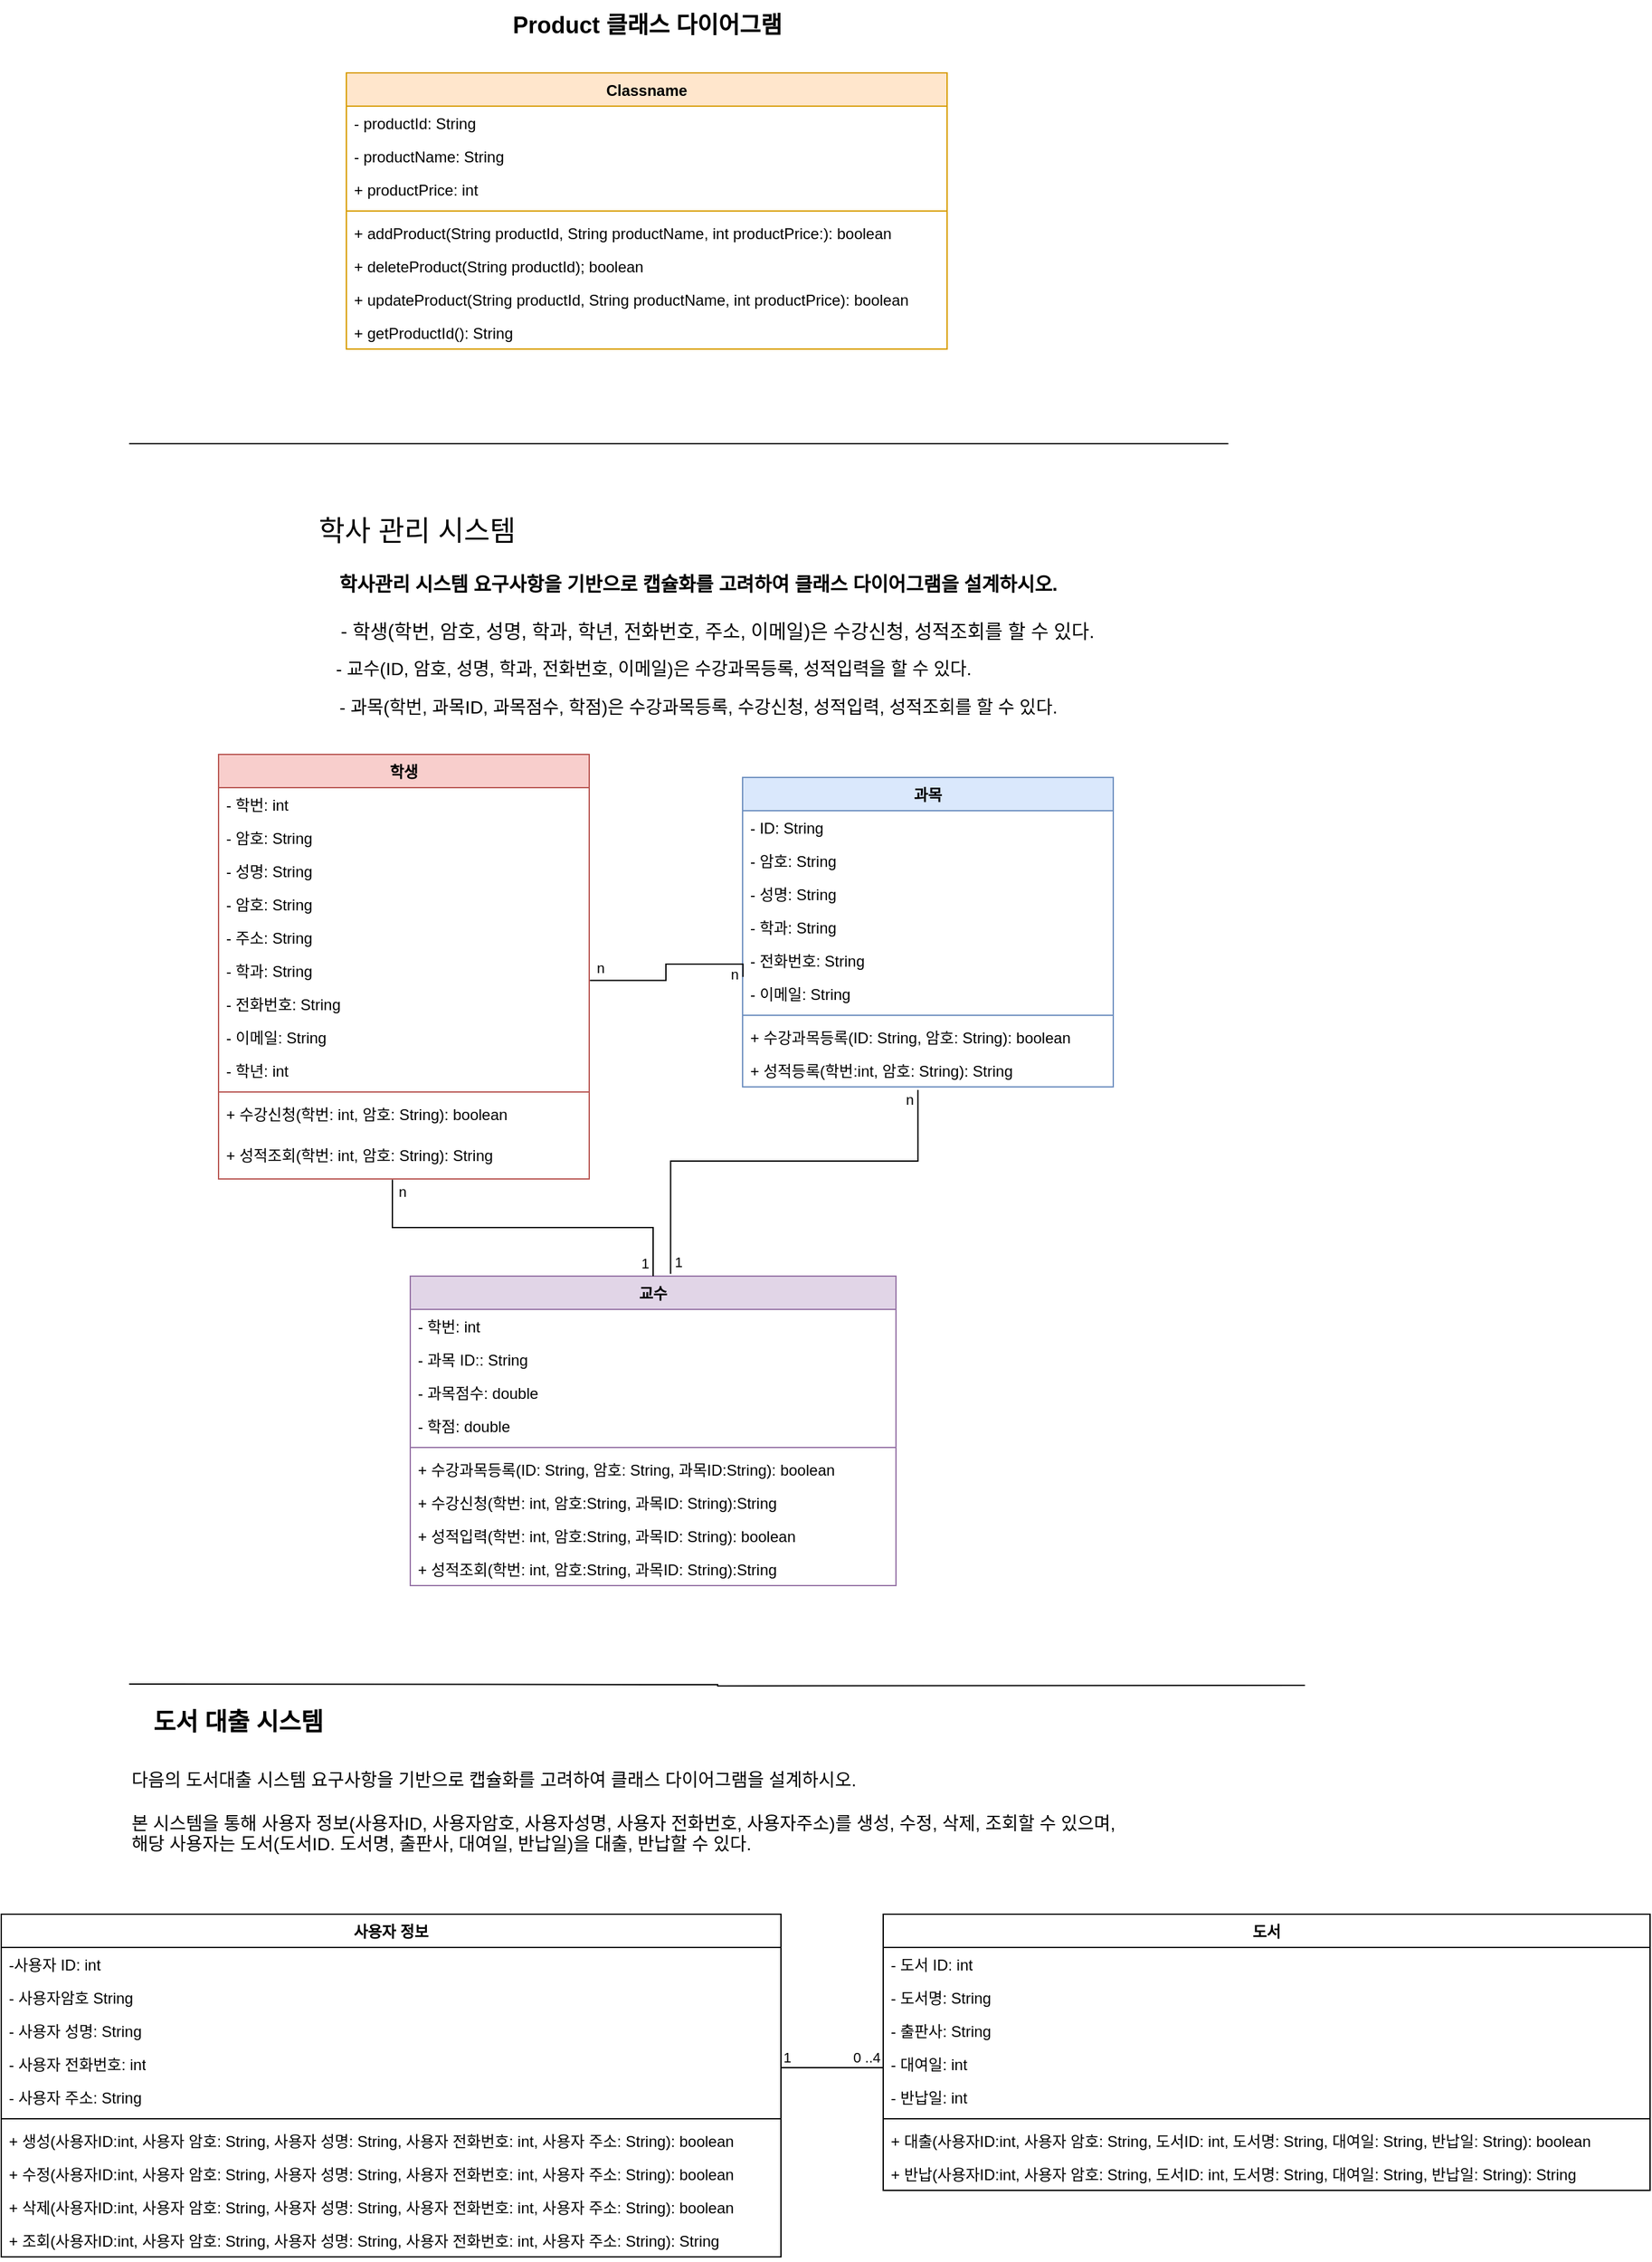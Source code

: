 <mxfile version="24.7.14">
  <diagram name="페이지-1" id="rzy0IR_PyBs7s8UH7aJI">
    <mxGraphModel dx="1932" dy="586" grid="1" gridSize="10" guides="1" tooltips="1" connect="1" arrows="1" fold="1" page="1" pageScale="1" pageWidth="827" pageHeight="1169" background="#ffffff" math="0" shadow="0">
      <root>
        <mxCell id="0" />
        <mxCell id="1" parent="0" />
        <mxCell id="FfJMGdXVH27FMsQC_KON-1" value="&lt;font size=&quot;1&quot; style=&quot;&quot;&gt;&lt;b style=&quot;font-size: 18px;&quot;&gt;Product 클래스 다이어그램&lt;/b&gt;&lt;/font&gt;" style="text;html=1;align=center;verticalAlign=middle;resizable=0;points=[];autosize=1;strokeColor=none;fillColor=none;" vertex="1" parent="1">
          <mxGeometry x="-230" y="13" width="250" height="40" as="geometry" />
        </mxCell>
        <mxCell id="FfJMGdXVH27FMsQC_KON-6" value="Classname" style="swimlane;fontStyle=1;align=center;verticalAlign=top;childLayout=stackLayout;horizontal=1;startSize=26;horizontalStack=0;resizeParent=1;resizeParentMax=0;resizeLast=0;collapsible=1;marginBottom=0;whiteSpace=wrap;html=1;fillColor=#ffe6cc;strokeColor=#d79b00;" vertex="1" parent="1">
          <mxGeometry x="-340" y="70" width="470" height="216" as="geometry" />
        </mxCell>
        <mxCell id="FfJMGdXVH27FMsQC_KON-7" value="- productId: String" style="text;strokeColor=none;fillColor=none;align=left;verticalAlign=top;spacingLeft=4;spacingRight=4;overflow=hidden;rotatable=0;points=[[0,0.5],[1,0.5]];portConstraint=eastwest;whiteSpace=wrap;html=1;" vertex="1" parent="FfJMGdXVH27FMsQC_KON-6">
          <mxGeometry y="26" width="470" height="26" as="geometry" />
        </mxCell>
        <mxCell id="FfJMGdXVH27FMsQC_KON-10" value="- productName: String" style="text;strokeColor=none;fillColor=none;align=left;verticalAlign=top;spacingLeft=4;spacingRight=4;overflow=hidden;rotatable=0;points=[[0,0.5],[1,0.5]];portConstraint=eastwest;whiteSpace=wrap;html=1;" vertex="1" parent="FfJMGdXVH27FMsQC_KON-6">
          <mxGeometry y="52" width="470" height="26" as="geometry" />
        </mxCell>
        <mxCell id="FfJMGdXVH27FMsQC_KON-11" value="+ productPrice: int" style="text;strokeColor=none;fillColor=none;align=left;verticalAlign=top;spacingLeft=4;spacingRight=4;overflow=hidden;rotatable=0;points=[[0,0.5],[1,0.5]];portConstraint=eastwest;whiteSpace=wrap;html=1;" vertex="1" parent="FfJMGdXVH27FMsQC_KON-6">
          <mxGeometry y="78" width="470" height="26" as="geometry" />
        </mxCell>
        <mxCell id="FfJMGdXVH27FMsQC_KON-8" value="" style="line;strokeWidth=1;fillColor=none;align=left;verticalAlign=middle;spacingTop=-1;spacingLeft=3;spacingRight=3;rotatable=0;labelPosition=right;points=[];portConstraint=eastwest;strokeColor=inherit;" vertex="1" parent="FfJMGdXVH27FMsQC_KON-6">
          <mxGeometry y="104" width="470" height="8" as="geometry" />
        </mxCell>
        <mxCell id="FfJMGdXVH27FMsQC_KON-9" value="+ addProduct(String productId, String productName, int productPrice:): boolean&lt;div&gt;&lt;br&gt;&lt;/div&gt;" style="text;strokeColor=none;fillColor=none;align=left;verticalAlign=top;spacingLeft=4;spacingRight=4;overflow=hidden;rotatable=0;points=[[0,0.5],[1,0.5]];portConstraint=eastwest;whiteSpace=wrap;html=1;" vertex="1" parent="FfJMGdXVH27FMsQC_KON-6">
          <mxGeometry y="112" width="470" height="26" as="geometry" />
        </mxCell>
        <mxCell id="FfJMGdXVH27FMsQC_KON-14" value="&lt;div&gt;+ deleteProduct(String productId); boolean&lt;/div&gt;" style="text;strokeColor=none;fillColor=none;align=left;verticalAlign=top;spacingLeft=4;spacingRight=4;overflow=hidden;rotatable=0;points=[[0,0.5],[1,0.5]];portConstraint=eastwest;whiteSpace=wrap;html=1;" vertex="1" parent="FfJMGdXVH27FMsQC_KON-6">
          <mxGeometry y="138" width="470" height="26" as="geometry" />
        </mxCell>
        <mxCell id="FfJMGdXVH27FMsQC_KON-16" value="&lt;div&gt;+ updateProduct(&lt;span style=&quot;background-color: initial;&quot;&gt;String productId, String productName, int productPrice): boolean&lt;/span&gt;&lt;/div&gt;" style="text;strokeColor=none;fillColor=none;align=left;verticalAlign=top;spacingLeft=4;spacingRight=4;overflow=hidden;rotatable=0;points=[[0,0.5],[1,0.5]];portConstraint=eastwest;whiteSpace=wrap;html=1;" vertex="1" parent="FfJMGdXVH27FMsQC_KON-6">
          <mxGeometry y="164" width="470" height="26" as="geometry" />
        </mxCell>
        <mxCell id="FfJMGdXVH27FMsQC_KON-15" value="&lt;div&gt;+ getProductId(): String&lt;/div&gt;" style="text;strokeColor=none;fillColor=none;align=left;verticalAlign=top;spacingLeft=4;spacingRight=4;overflow=hidden;rotatable=0;points=[[0,0.5],[1,0.5]];portConstraint=eastwest;whiteSpace=wrap;html=1;" vertex="1" parent="FfJMGdXVH27FMsQC_KON-6">
          <mxGeometry y="190" width="470" height="26" as="geometry" />
        </mxCell>
        <mxCell id="FfJMGdXVH27FMsQC_KON-12" value="&lt;font style=&quot;font-size: 22px;&quot;&gt;학사 관리 시스템&lt;/font&gt;" style="text;html=1;align=center;verticalAlign=middle;resizable=0;points=[];autosize=1;strokeColor=none;fillColor=none;fontSize=22;" vertex="1" parent="1">
          <mxGeometry x="-380" y="409" width="190" height="40" as="geometry" />
        </mxCell>
        <mxCell id="FfJMGdXVH27FMsQC_KON-13" value="학사관리 시스템 요구사항을 기반으로 캡슐화를 고려하여 클래스 다이어그램을 설계하시오." style="text;html=1;align=center;verticalAlign=middle;resizable=0;points=[];autosize=1;strokeColor=none;fillColor=none;fontSize=15;fontStyle=1" vertex="1" parent="1">
          <mxGeometry x="-380" y="454" width="630" height="30" as="geometry" />
        </mxCell>
        <mxCell id="FfJMGdXVH27FMsQC_KON-17" value="- 학생(학번, 암호, 성명, 학과, 학년, 전화번호, 주소, 이메일)은 수강신청, 성적조회를 할 수 있다." style="text;html=1;align=center;verticalAlign=middle;resizable=0;points=[];autosize=1;strokeColor=none;fillColor=none;fontSize=15;" vertex="1" parent="1">
          <mxGeometry x="-380" y="491" width="660" height="30" as="geometry" />
        </mxCell>
        <mxCell id="FfJMGdXVH27FMsQC_KON-18" value="- 교수(ID, 암호, 성명, 학과, 전화번호, 이메일)은 수강과목등록, 성적입력을 할 수 있다." style="text;html=1;align=center;verticalAlign=middle;resizable=0;points=[];autosize=1;strokeColor=none;fillColor=none;fontSize=14;" vertex="1" parent="1">
          <mxGeometry x="-380" y="521" width="560" height="30" as="geometry" />
        </mxCell>
        <mxCell id="FfJMGdXVH27FMsQC_KON-20" value="- 과목(학번, 과목ID, 과목점수, 학점)은 수강과목등록, 수강신청, 성적입력, 성적조회를 할 수 있다." style="text;html=1;align=center;verticalAlign=middle;resizable=0;points=[];autosize=1;strokeColor=none;fillColor=none;fontSize=14;" vertex="1" parent="1">
          <mxGeometry x="-380" y="551" width="630" height="30" as="geometry" />
        </mxCell>
        <mxCell id="FfJMGdXVH27FMsQC_KON-43" value="학생" style="swimlane;fontStyle=1;align=center;verticalAlign=top;childLayout=stackLayout;horizontal=1;startSize=26;horizontalStack=0;resizeParent=1;resizeParentMax=0;resizeLast=0;collapsible=1;marginBottom=0;whiteSpace=wrap;html=1;fillColor=#f8cecc;strokeColor=#b85450;" vertex="1" parent="1">
          <mxGeometry x="-440" y="603" width="290" height="332" as="geometry" />
        </mxCell>
        <mxCell id="FfJMGdXVH27FMsQC_KON-44" value="- 학번: int" style="text;strokeColor=none;fillColor=none;align=left;verticalAlign=top;spacingLeft=4;spacingRight=4;overflow=hidden;rotatable=0;points=[[0,0.5],[1,0.5]];portConstraint=eastwest;whiteSpace=wrap;html=1;" vertex="1" parent="FfJMGdXVH27FMsQC_KON-43">
          <mxGeometry y="26" width="290" height="26" as="geometry" />
        </mxCell>
        <mxCell id="FfJMGdXVH27FMsQC_KON-46" value="- 암호: String" style="text;strokeColor=none;fillColor=none;align=left;verticalAlign=top;spacingLeft=4;spacingRight=4;overflow=hidden;rotatable=0;points=[[0,0.5],[1,0.5]];portConstraint=eastwest;whiteSpace=wrap;html=1;" vertex="1" parent="FfJMGdXVH27FMsQC_KON-43">
          <mxGeometry y="52" width="290" height="26" as="geometry" />
        </mxCell>
        <mxCell id="FfJMGdXVH27FMsQC_KON-61" value="- 성명: String" style="text;strokeColor=none;fillColor=none;align=left;verticalAlign=top;spacingLeft=4;spacingRight=4;overflow=hidden;rotatable=0;points=[[0,0.5],[1,0.5]];portConstraint=eastwest;whiteSpace=wrap;html=1;" vertex="1" parent="FfJMGdXVH27FMsQC_KON-43">
          <mxGeometry y="78" width="290" height="26" as="geometry" />
        </mxCell>
        <mxCell id="FfJMGdXVH27FMsQC_KON-59" value="- 암호: String" style="text;strokeColor=none;fillColor=none;align=left;verticalAlign=top;spacingLeft=4;spacingRight=4;overflow=hidden;rotatable=0;points=[[0,0.5],[1,0.5]];portConstraint=eastwest;whiteSpace=wrap;html=1;" vertex="1" parent="FfJMGdXVH27FMsQC_KON-43">
          <mxGeometry y="104" width="290" height="26" as="geometry" />
        </mxCell>
        <mxCell id="FfJMGdXVH27FMsQC_KON-65" value="- 주소: String" style="text;strokeColor=none;fillColor=none;align=left;verticalAlign=top;spacingLeft=4;spacingRight=4;overflow=hidden;rotatable=0;points=[[0,0.5],[1,0.5]];portConstraint=eastwest;whiteSpace=wrap;html=1;" vertex="1" parent="FfJMGdXVH27FMsQC_KON-43">
          <mxGeometry y="130" width="290" height="26" as="geometry" />
        </mxCell>
        <mxCell id="FfJMGdXVH27FMsQC_KON-62" value="- 학과: String" style="text;strokeColor=none;fillColor=none;align=left;verticalAlign=top;spacingLeft=4;spacingRight=4;overflow=hidden;rotatable=0;points=[[0,0.5],[1,0.5]];portConstraint=eastwest;whiteSpace=wrap;html=1;" vertex="1" parent="FfJMGdXVH27FMsQC_KON-43">
          <mxGeometry y="156" width="290" height="26" as="geometry" />
        </mxCell>
        <mxCell id="FfJMGdXVH27FMsQC_KON-64" value="- 전화번호: String" style="text;strokeColor=none;fillColor=none;align=left;verticalAlign=top;spacingLeft=4;spacingRight=4;overflow=hidden;rotatable=0;points=[[0,0.5],[1,0.5]];portConstraint=eastwest;whiteSpace=wrap;html=1;" vertex="1" parent="FfJMGdXVH27FMsQC_KON-43">
          <mxGeometry y="182" width="290" height="26" as="geometry" />
        </mxCell>
        <mxCell id="FfJMGdXVH27FMsQC_KON-66" value="- 이메일: String" style="text;strokeColor=none;fillColor=none;align=left;verticalAlign=top;spacingLeft=4;spacingRight=4;overflow=hidden;rotatable=0;points=[[0,0.5],[1,0.5]];portConstraint=eastwest;whiteSpace=wrap;html=1;" vertex="1" parent="FfJMGdXVH27FMsQC_KON-43">
          <mxGeometry y="208" width="290" height="26" as="geometry" />
        </mxCell>
        <mxCell id="FfJMGdXVH27FMsQC_KON-63" value="- 학년: int" style="text;strokeColor=none;fillColor=none;align=left;verticalAlign=top;spacingLeft=4;spacingRight=4;overflow=hidden;rotatable=0;points=[[0,0.5],[1,0.5]];portConstraint=eastwest;whiteSpace=wrap;html=1;" vertex="1" parent="FfJMGdXVH27FMsQC_KON-43">
          <mxGeometry y="234" width="290" height="26" as="geometry" />
        </mxCell>
        <mxCell id="FfJMGdXVH27FMsQC_KON-45" value="" style="line;strokeWidth=1;fillColor=none;align=left;verticalAlign=middle;spacingTop=-1;spacingLeft=3;spacingRight=3;rotatable=0;labelPosition=right;points=[];portConstraint=eastwest;strokeColor=inherit;" vertex="1" parent="FfJMGdXVH27FMsQC_KON-43">
          <mxGeometry y="260" width="290" height="8" as="geometry" />
        </mxCell>
        <mxCell id="FfJMGdXVH27FMsQC_KON-67" value="+ 수강신청(학번: int, 암호: String): boolean" style="text;strokeColor=none;fillColor=none;align=left;verticalAlign=top;spacingLeft=4;spacingRight=4;overflow=hidden;rotatable=0;points=[[0,0.5],[1,0.5]];portConstraint=eastwest;whiteSpace=wrap;html=1;" vertex="1" parent="FfJMGdXVH27FMsQC_KON-43">
          <mxGeometry y="268" width="290" height="32" as="geometry" />
        </mxCell>
        <mxCell id="FfJMGdXVH27FMsQC_KON-69" value="+ 성적조회(학번: int, 암호: String): String" style="text;strokeColor=none;fillColor=none;align=left;verticalAlign=top;spacingLeft=4;spacingRight=4;overflow=hidden;rotatable=0;points=[[0,0.5],[1,0.5]];portConstraint=eastwest;whiteSpace=wrap;html=1;" vertex="1" parent="FfJMGdXVH27FMsQC_KON-43">
          <mxGeometry y="300" width="290" height="32" as="geometry" />
        </mxCell>
        <mxCell id="FfJMGdXVH27FMsQC_KON-48" value="과목" style="swimlane;fontStyle=1;align=center;verticalAlign=top;childLayout=stackLayout;horizontal=1;startSize=26;horizontalStack=0;resizeParent=1;resizeParentMax=0;resizeLast=0;collapsible=1;marginBottom=0;whiteSpace=wrap;html=1;fillColor=#dae8fc;strokeColor=#6c8ebf;" vertex="1" parent="1">
          <mxGeometry x="-30" y="621" width="290" height="242" as="geometry" />
        </mxCell>
        <mxCell id="FfJMGdXVH27FMsQC_KON-73" value="- ID: String" style="text;strokeColor=none;fillColor=none;align=left;verticalAlign=top;spacingLeft=4;spacingRight=4;overflow=hidden;rotatable=0;points=[[0,0.5],[1,0.5]];portConstraint=eastwest;whiteSpace=wrap;html=1;" vertex="1" parent="FfJMGdXVH27FMsQC_KON-48">
          <mxGeometry y="26" width="290" height="26" as="geometry" />
        </mxCell>
        <mxCell id="FfJMGdXVH27FMsQC_KON-49" value="- 암호: String" style="text;strokeColor=none;fillColor=none;align=left;verticalAlign=top;spacingLeft=4;spacingRight=4;overflow=hidden;rotatable=0;points=[[0,0.5],[1,0.5]];portConstraint=eastwest;whiteSpace=wrap;html=1;" vertex="1" parent="FfJMGdXVH27FMsQC_KON-48">
          <mxGeometry y="52" width="290" height="26" as="geometry" />
        </mxCell>
        <mxCell id="FfJMGdXVH27FMsQC_KON-72" value="- 성명: String" style="text;strokeColor=none;fillColor=none;align=left;verticalAlign=top;spacingLeft=4;spacingRight=4;overflow=hidden;rotatable=0;points=[[0,0.5],[1,0.5]];portConstraint=eastwest;whiteSpace=wrap;html=1;" vertex="1" parent="FfJMGdXVH27FMsQC_KON-48">
          <mxGeometry y="78" width="290" height="26" as="geometry" />
        </mxCell>
        <mxCell id="FfJMGdXVH27FMsQC_KON-74" value="- 학과: String" style="text;strokeColor=none;fillColor=none;align=left;verticalAlign=top;spacingLeft=4;spacingRight=4;overflow=hidden;rotatable=0;points=[[0,0.5],[1,0.5]];portConstraint=eastwest;whiteSpace=wrap;html=1;" vertex="1" parent="FfJMGdXVH27FMsQC_KON-48">
          <mxGeometry y="104" width="290" height="26" as="geometry" />
        </mxCell>
        <mxCell id="FfJMGdXVH27FMsQC_KON-75" value="- 전화번호: String" style="text;strokeColor=none;fillColor=none;align=left;verticalAlign=top;spacingLeft=4;spacingRight=4;overflow=hidden;rotatable=0;points=[[0,0.5],[1,0.5]];portConstraint=eastwest;whiteSpace=wrap;html=1;" vertex="1" parent="FfJMGdXVH27FMsQC_KON-48">
          <mxGeometry y="130" width="290" height="26" as="geometry" />
        </mxCell>
        <mxCell id="FfJMGdXVH27FMsQC_KON-76" value="- 이메일: String" style="text;strokeColor=none;fillColor=none;align=left;verticalAlign=top;spacingLeft=4;spacingRight=4;overflow=hidden;rotatable=0;points=[[0,0.5],[1,0.5]];portConstraint=eastwest;whiteSpace=wrap;html=1;" vertex="1" parent="FfJMGdXVH27FMsQC_KON-48">
          <mxGeometry y="156" width="290" height="26" as="geometry" />
        </mxCell>
        <mxCell id="FfJMGdXVH27FMsQC_KON-50" value="" style="line;strokeWidth=1;fillColor=none;align=left;verticalAlign=middle;spacingTop=-1;spacingLeft=3;spacingRight=3;rotatable=0;labelPosition=right;points=[];portConstraint=eastwest;strokeColor=inherit;" vertex="1" parent="FfJMGdXVH27FMsQC_KON-48">
          <mxGeometry y="182" width="290" height="8" as="geometry" />
        </mxCell>
        <mxCell id="FfJMGdXVH27FMsQC_KON-51" value="+ 수강과목등록(ID: String, 암호: String): boolean" style="text;strokeColor=none;fillColor=none;align=left;verticalAlign=top;spacingLeft=4;spacingRight=4;overflow=hidden;rotatable=0;points=[[0,0.5],[1,0.5]];portConstraint=eastwest;whiteSpace=wrap;html=1;" vertex="1" parent="FfJMGdXVH27FMsQC_KON-48">
          <mxGeometry y="190" width="290" height="26" as="geometry" />
        </mxCell>
        <mxCell id="FfJMGdXVH27FMsQC_KON-77" value="+ 성적등록(학번:int, 암호: String): String" style="text;strokeColor=none;fillColor=none;align=left;verticalAlign=top;spacingLeft=4;spacingRight=4;overflow=hidden;rotatable=0;points=[[0,0.5],[1,0.5]];portConstraint=eastwest;whiteSpace=wrap;html=1;" vertex="1" parent="FfJMGdXVH27FMsQC_KON-48">
          <mxGeometry y="216" width="290" height="26" as="geometry" />
        </mxCell>
        <mxCell id="FfJMGdXVH27FMsQC_KON-55" value="교수" style="swimlane;fontStyle=1;align=center;verticalAlign=top;childLayout=stackLayout;horizontal=1;startSize=26;horizontalStack=0;resizeParent=1;resizeParentMax=0;resizeLast=0;collapsible=1;marginBottom=0;whiteSpace=wrap;html=1;fillColor=#e1d5e7;strokeColor=#9673a6;" vertex="1" parent="1">
          <mxGeometry x="-290" y="1011" width="380" height="242" as="geometry" />
        </mxCell>
        <mxCell id="FfJMGdXVH27FMsQC_KON-56" value="- 학번: int" style="text;strokeColor=none;fillColor=none;align=left;verticalAlign=top;spacingLeft=4;spacingRight=4;overflow=hidden;rotatable=0;points=[[0,0.5],[1,0.5]];portConstraint=eastwest;whiteSpace=wrap;html=1;" vertex="1" parent="FfJMGdXVH27FMsQC_KON-55">
          <mxGeometry y="26" width="380" height="26" as="geometry" />
        </mxCell>
        <mxCell id="FfJMGdXVH27FMsQC_KON-78" value="- 과목 ID:: String" style="text;strokeColor=none;fillColor=none;align=left;verticalAlign=top;spacingLeft=4;spacingRight=4;overflow=hidden;rotatable=0;points=[[0,0.5],[1,0.5]];portConstraint=eastwest;whiteSpace=wrap;html=1;" vertex="1" parent="FfJMGdXVH27FMsQC_KON-55">
          <mxGeometry y="52" width="380" height="26" as="geometry" />
        </mxCell>
        <mxCell id="FfJMGdXVH27FMsQC_KON-79" value="- 과목점수: double" style="text;strokeColor=none;fillColor=none;align=left;verticalAlign=top;spacingLeft=4;spacingRight=4;overflow=hidden;rotatable=0;points=[[0,0.5],[1,0.5]];portConstraint=eastwest;whiteSpace=wrap;html=1;" vertex="1" parent="FfJMGdXVH27FMsQC_KON-55">
          <mxGeometry y="78" width="380" height="26" as="geometry" />
        </mxCell>
        <mxCell id="FfJMGdXVH27FMsQC_KON-80" value="- 학점: double" style="text;strokeColor=none;fillColor=none;align=left;verticalAlign=top;spacingLeft=4;spacingRight=4;overflow=hidden;rotatable=0;points=[[0,0.5],[1,0.5]];portConstraint=eastwest;whiteSpace=wrap;html=1;" vertex="1" parent="FfJMGdXVH27FMsQC_KON-55">
          <mxGeometry y="104" width="380" height="26" as="geometry" />
        </mxCell>
        <mxCell id="FfJMGdXVH27FMsQC_KON-57" value="" style="line;strokeWidth=1;fillColor=none;align=left;verticalAlign=middle;spacingTop=-1;spacingLeft=3;spacingRight=3;rotatable=0;labelPosition=right;points=[];portConstraint=eastwest;strokeColor=inherit;" vertex="1" parent="FfJMGdXVH27FMsQC_KON-55">
          <mxGeometry y="130" width="380" height="8" as="geometry" />
        </mxCell>
        <mxCell id="FfJMGdXVH27FMsQC_KON-58" value="+ 수강과목등록(ID: String, 암호: String, 과목ID:String): boolean" style="text;strokeColor=none;fillColor=none;align=left;verticalAlign=top;spacingLeft=4;spacingRight=4;overflow=hidden;rotatable=0;points=[[0,0.5],[1,0.5]];portConstraint=eastwest;whiteSpace=wrap;html=1;" vertex="1" parent="FfJMGdXVH27FMsQC_KON-55">
          <mxGeometry y="138" width="380" height="26" as="geometry" />
        </mxCell>
        <mxCell id="FfJMGdXVH27FMsQC_KON-81" value="+ 수강신청(학번: int, 암호:String, 과목ID: String):String" style="text;strokeColor=none;fillColor=none;align=left;verticalAlign=top;spacingLeft=4;spacingRight=4;overflow=hidden;rotatable=0;points=[[0,0.5],[1,0.5]];portConstraint=eastwest;whiteSpace=wrap;html=1;" vertex="1" parent="FfJMGdXVH27FMsQC_KON-55">
          <mxGeometry y="164" width="380" height="26" as="geometry" />
        </mxCell>
        <mxCell id="FfJMGdXVH27FMsQC_KON-82" value="+ 성적입력(학번: int, 암호:String, 과목ID: String): boolean" style="text;strokeColor=none;fillColor=none;align=left;verticalAlign=top;spacingLeft=4;spacingRight=4;overflow=hidden;rotatable=0;points=[[0,0.5],[1,0.5]];portConstraint=eastwest;whiteSpace=wrap;html=1;" vertex="1" parent="FfJMGdXVH27FMsQC_KON-55">
          <mxGeometry y="190" width="380" height="26" as="geometry" />
        </mxCell>
        <mxCell id="FfJMGdXVH27FMsQC_KON-83" value="+ 성적조회(학번: int, 암호:String, 과목ID: String):String" style="text;strokeColor=none;fillColor=none;align=left;verticalAlign=top;spacingLeft=4;spacingRight=4;overflow=hidden;rotatable=0;points=[[0,0.5],[1,0.5]];portConstraint=eastwest;whiteSpace=wrap;html=1;" vertex="1" parent="FfJMGdXVH27FMsQC_KON-55">
          <mxGeometry y="216" width="380" height="26" as="geometry" />
        </mxCell>
        <mxCell id="FfJMGdXVH27FMsQC_KON-84" value="" style="endArrow=none;html=1;edgeStyle=orthogonalEdgeStyle;rounded=0;exitX=1.002;exitY=0.799;exitDx=0;exitDy=0;exitPerimeter=0;entryX=0.001;entryY=0;entryDx=0;entryDy=0;entryPerimeter=0;" edge="1" parent="1" source="FfJMGdXVH27FMsQC_KON-62" target="FfJMGdXVH27FMsQC_KON-76">
          <mxGeometry relative="1" as="geometry">
            <mxPoint x="-200" y="801" as="sourcePoint" />
            <mxPoint x="-40" y="801" as="targetPoint" />
          </mxGeometry>
        </mxCell>
        <mxCell id="FfJMGdXVH27FMsQC_KON-85" value="n" style="edgeLabel;resizable=0;html=1;align=left;verticalAlign=bottom;" connectable="0" vertex="1" parent="FfJMGdXVH27FMsQC_KON-84">
          <mxGeometry x="-1" relative="1" as="geometry">
            <mxPoint x="3" y="-1" as="offset" />
          </mxGeometry>
        </mxCell>
        <mxCell id="FfJMGdXVH27FMsQC_KON-86" value="n" style="edgeLabel;resizable=0;html=1;align=right;verticalAlign=bottom;" connectable="0" vertex="1" parent="FfJMGdXVH27FMsQC_KON-84">
          <mxGeometry x="1" relative="1" as="geometry">
            <mxPoint x="-3" y="7" as="offset" />
          </mxGeometry>
        </mxCell>
        <mxCell id="FfJMGdXVH27FMsQC_KON-87" value="" style="endArrow=none;html=1;edgeStyle=orthogonalEdgeStyle;rounded=0;entryX=0.5;entryY=0;entryDx=0;entryDy=0;exitX=0.469;exitY=1.019;exitDx=0;exitDy=0;exitPerimeter=0;" edge="1" parent="1" source="FfJMGdXVH27FMsQC_KON-69" target="FfJMGdXVH27FMsQC_KON-55">
          <mxGeometry relative="1" as="geometry">
            <mxPoint x="-200" y="801" as="sourcePoint" />
            <mxPoint x="-40" y="801" as="targetPoint" />
          </mxGeometry>
        </mxCell>
        <mxCell id="FfJMGdXVH27FMsQC_KON-88" value="n" style="edgeLabel;resizable=0;html=1;align=left;verticalAlign=bottom;" connectable="0" vertex="1" parent="FfJMGdXVH27FMsQC_KON-87">
          <mxGeometry x="-1" relative="1" as="geometry">
            <mxPoint x="3" y="18" as="offset" />
          </mxGeometry>
        </mxCell>
        <mxCell id="FfJMGdXVH27FMsQC_KON-89" value="1" style="edgeLabel;resizable=0;html=1;align=right;verticalAlign=bottom;" connectable="0" vertex="1" parent="FfJMGdXVH27FMsQC_KON-87">
          <mxGeometry x="1" relative="1" as="geometry">
            <mxPoint x="-3" y="-2" as="offset" />
          </mxGeometry>
        </mxCell>
        <mxCell id="FfJMGdXVH27FMsQC_KON-90" value="" style="endArrow=none;html=1;edgeStyle=orthogonalEdgeStyle;rounded=0;entryX=0.473;entryY=1.09;entryDx=0;entryDy=0;entryPerimeter=0;exitX=0.536;exitY=-0.007;exitDx=0;exitDy=0;exitPerimeter=0;" edge="1" parent="1" source="FfJMGdXVH27FMsQC_KON-55" target="FfJMGdXVH27FMsQC_KON-77">
          <mxGeometry relative="1" as="geometry">
            <mxPoint x="-200" y="801" as="sourcePoint" />
            <mxPoint x="-40" y="801" as="targetPoint" />
            <Array as="points">
              <mxPoint x="-86" y="921" />
              <mxPoint x="107" y="921" />
            </Array>
          </mxGeometry>
        </mxCell>
        <mxCell id="FfJMGdXVH27FMsQC_KON-91" value="1" style="edgeLabel;resizable=0;html=1;align=left;verticalAlign=bottom;" connectable="0" vertex="1" parent="FfJMGdXVH27FMsQC_KON-90">
          <mxGeometry x="-1" relative="1" as="geometry">
            <mxPoint x="1" y="-1" as="offset" />
          </mxGeometry>
        </mxCell>
        <mxCell id="FfJMGdXVH27FMsQC_KON-92" value="n" style="edgeLabel;resizable=0;html=1;align=right;verticalAlign=bottom;" connectable="0" vertex="1" parent="FfJMGdXVH27FMsQC_KON-90">
          <mxGeometry x="1" relative="1" as="geometry">
            <mxPoint x="-3" y="16" as="offset" />
          </mxGeometry>
        </mxCell>
        <mxCell id="FfJMGdXVH27FMsQC_KON-94" value="" style="endArrow=none;html=1;edgeStyle=orthogonalEdgeStyle;rounded=0;" edge="1" parent="1">
          <mxGeometry relative="1" as="geometry">
            <mxPoint x="-510" y="360" as="sourcePoint" />
            <mxPoint x="350" y="360" as="targetPoint" />
          </mxGeometry>
        </mxCell>
        <mxCell id="FfJMGdXVH27FMsQC_KON-97" value="" style="endArrow=none;html=1;edgeStyle=orthogonalEdgeStyle;rounded=0;" edge="1" parent="1">
          <mxGeometry relative="1" as="geometry">
            <mxPoint x="-510" y="1330" as="sourcePoint" />
            <mxPoint x="410" y="1331" as="targetPoint" />
          </mxGeometry>
        </mxCell>
        <mxCell id="FfJMGdXVH27FMsQC_KON-100" value="&lt;font style=&quot;font-size: 19px;&quot;&gt;&lt;b&gt;도서 대출 시스템&lt;/b&gt;&lt;/font&gt;" style="text;html=1;align=center;verticalAlign=middle;resizable=0;points=[];autosize=1;strokeColor=none;fillColor=none;" vertex="1" parent="1">
          <mxGeometry x="-510" y="1340" width="170" height="40" as="geometry" />
        </mxCell>
        <mxCell id="FfJMGdXVH27FMsQC_KON-101" value="다음의 도서대출 시스템 요구사항을 기반으로 캡슐화를 고려하여 클래스 다이어그램을 설계하시오.&lt;div style=&quot;font-size: 14px;&quot;&gt;&lt;br style=&quot;font-size: 14px;&quot;&gt;&lt;/div&gt;&lt;div style=&quot;font-size: 14px;&quot;&gt;본 시스템을 통해 사용자 정보(사용자ID, 사용자암호, 사용자성명, 사용자 전화번호, 사용자주소)를 생성, 수정, 삭제, 조회할 수 있으며,&lt;/div&gt;&lt;div style=&quot;font-size: 14px;&quot;&gt;해당 사용자는 도서(도서ID. 도서명, 출판사, 대여일, 반납일)을 대출, 반납할 수 있다.&lt;/div&gt;" style="text;html=1;align=left;verticalAlign=middle;resizable=0;points=[];autosize=1;strokeColor=none;fillColor=none;fontSize=14;" vertex="1" parent="1">
          <mxGeometry x="-510" y="1390" width="850" height="80" as="geometry" />
        </mxCell>
        <mxCell id="FfJMGdXVH27FMsQC_KON-102" value="사용자 정보" style="swimlane;fontStyle=1;align=center;verticalAlign=top;childLayout=stackLayout;horizontal=1;startSize=26;horizontalStack=0;resizeParent=1;resizeParentMax=0;resizeLast=0;collapsible=1;marginBottom=0;whiteSpace=wrap;html=1;" vertex="1" parent="1">
          <mxGeometry x="-610" y="1510" width="610" height="268" as="geometry" />
        </mxCell>
        <mxCell id="FfJMGdXVH27FMsQC_KON-103" value="-사용자 ID: int" style="text;strokeColor=none;fillColor=none;align=left;verticalAlign=top;spacingLeft=4;spacingRight=4;overflow=hidden;rotatable=0;points=[[0,0.5],[1,0.5]];portConstraint=eastwest;whiteSpace=wrap;html=1;" vertex="1" parent="FfJMGdXVH27FMsQC_KON-102">
          <mxGeometry y="26" width="610" height="26" as="geometry" />
        </mxCell>
        <mxCell id="FfJMGdXVH27FMsQC_KON-106" value="- 사용자암호 String" style="text;strokeColor=none;fillColor=none;align=left;verticalAlign=top;spacingLeft=4;spacingRight=4;overflow=hidden;rotatable=0;points=[[0,0.5],[1,0.5]];portConstraint=eastwest;whiteSpace=wrap;html=1;" vertex="1" parent="FfJMGdXVH27FMsQC_KON-102">
          <mxGeometry y="52" width="610" height="26" as="geometry" />
        </mxCell>
        <mxCell id="FfJMGdXVH27FMsQC_KON-108" value="- 사용자 성명: String" style="text;strokeColor=none;fillColor=none;align=left;verticalAlign=top;spacingLeft=4;spacingRight=4;overflow=hidden;rotatable=0;points=[[0,0.5],[1,0.5]];portConstraint=eastwest;whiteSpace=wrap;html=1;" vertex="1" parent="FfJMGdXVH27FMsQC_KON-102">
          <mxGeometry y="78" width="610" height="26" as="geometry" />
        </mxCell>
        <mxCell id="FfJMGdXVH27FMsQC_KON-107" value="- 사용자 전화번호: int" style="text;strokeColor=none;fillColor=none;align=left;verticalAlign=top;spacingLeft=4;spacingRight=4;overflow=hidden;rotatable=0;points=[[0,0.5],[1,0.5]];portConstraint=eastwest;whiteSpace=wrap;html=1;" vertex="1" parent="FfJMGdXVH27FMsQC_KON-102">
          <mxGeometry y="104" width="610" height="26" as="geometry" />
        </mxCell>
        <mxCell id="FfJMGdXVH27FMsQC_KON-109" value="- 사용자 주소: String" style="text;strokeColor=none;fillColor=none;align=left;verticalAlign=top;spacingLeft=4;spacingRight=4;overflow=hidden;rotatable=0;points=[[0,0.5],[1,0.5]];portConstraint=eastwest;whiteSpace=wrap;html=1;" vertex="1" parent="FfJMGdXVH27FMsQC_KON-102">
          <mxGeometry y="130" width="610" height="26" as="geometry" />
        </mxCell>
        <mxCell id="FfJMGdXVH27FMsQC_KON-104" value="" style="line;strokeWidth=1;fillColor=none;align=left;verticalAlign=middle;spacingTop=-1;spacingLeft=3;spacingRight=3;rotatable=0;labelPosition=right;points=[];portConstraint=eastwest;strokeColor=inherit;" vertex="1" parent="FfJMGdXVH27FMsQC_KON-102">
          <mxGeometry y="156" width="610" height="8" as="geometry" />
        </mxCell>
        <mxCell id="FfJMGdXVH27FMsQC_KON-105" value="+ 생성(사용자ID:int, 사용자 암호: String, 사용자 성명: String, 사용자 전화번호: int, 사용자 주소: String): boolean" style="text;strokeColor=none;fillColor=none;align=left;verticalAlign=top;spacingLeft=4;spacingRight=4;overflow=hidden;rotatable=0;points=[[0,0.5],[1,0.5]];portConstraint=eastwest;whiteSpace=wrap;html=1;" vertex="1" parent="FfJMGdXVH27FMsQC_KON-102">
          <mxGeometry y="164" width="610" height="26" as="geometry" />
        </mxCell>
        <mxCell id="FfJMGdXVH27FMsQC_KON-110" value="+ 수정(사용자ID:int, 사용자 암호: String, 사용자 성명: String, 사용자 전화번호: int, 사용자 주소: String): boolean" style="text;strokeColor=none;fillColor=none;align=left;verticalAlign=top;spacingLeft=4;spacingRight=4;overflow=hidden;rotatable=0;points=[[0,0.5],[1,0.5]];portConstraint=eastwest;whiteSpace=wrap;html=1;" vertex="1" parent="FfJMGdXVH27FMsQC_KON-102">
          <mxGeometry y="190" width="610" height="26" as="geometry" />
        </mxCell>
        <mxCell id="FfJMGdXVH27FMsQC_KON-111" value="+ 삭제(사용자ID:int, 사용자 암호: String, 사용자 성명: String, 사용자 전화번호: int, 사용자 주소: String): boolean" style="text;strokeColor=none;fillColor=none;align=left;verticalAlign=top;spacingLeft=4;spacingRight=4;overflow=hidden;rotatable=0;points=[[0,0.5],[1,0.5]];portConstraint=eastwest;whiteSpace=wrap;html=1;" vertex="1" parent="FfJMGdXVH27FMsQC_KON-102">
          <mxGeometry y="216" width="610" height="26" as="geometry" />
        </mxCell>
        <mxCell id="FfJMGdXVH27FMsQC_KON-112" value="+ 조회(사용자ID:int, 사용자 암호: String, 사용자 성명: String, 사용자 전화번호: int, 사용자 주소: String): String" style="text;strokeColor=none;fillColor=none;align=left;verticalAlign=top;spacingLeft=4;spacingRight=4;overflow=hidden;rotatable=0;points=[[0,0.5],[1,0.5]];portConstraint=eastwest;whiteSpace=wrap;html=1;" vertex="1" parent="FfJMGdXVH27FMsQC_KON-102">
          <mxGeometry y="242" width="610" height="26" as="geometry" />
        </mxCell>
        <mxCell id="FfJMGdXVH27FMsQC_KON-120" value="도서" style="swimlane;fontStyle=1;align=center;verticalAlign=top;childLayout=stackLayout;horizontal=1;startSize=26;horizontalStack=0;resizeParent=1;resizeParentMax=0;resizeLast=0;collapsible=1;marginBottom=0;whiteSpace=wrap;html=1;" vertex="1" parent="1">
          <mxGeometry x="80" y="1510" width="600" height="216" as="geometry" />
        </mxCell>
        <mxCell id="FfJMGdXVH27FMsQC_KON-121" value="- 도서 ID: int&amp;nbsp;" style="text;strokeColor=none;fillColor=none;align=left;verticalAlign=top;spacingLeft=4;spacingRight=4;overflow=hidden;rotatable=0;points=[[0,0.5],[1,0.5]];portConstraint=eastwest;whiteSpace=wrap;html=1;" vertex="1" parent="FfJMGdXVH27FMsQC_KON-120">
          <mxGeometry y="26" width="600" height="26" as="geometry" />
        </mxCell>
        <mxCell id="FfJMGdXVH27FMsQC_KON-124" value="- 도서명: String" style="text;strokeColor=none;fillColor=none;align=left;verticalAlign=top;spacingLeft=4;spacingRight=4;overflow=hidden;rotatable=0;points=[[0,0.5],[1,0.5]];portConstraint=eastwest;whiteSpace=wrap;html=1;" vertex="1" parent="FfJMGdXVH27FMsQC_KON-120">
          <mxGeometry y="52" width="600" height="26" as="geometry" />
        </mxCell>
        <mxCell id="FfJMGdXVH27FMsQC_KON-125" value="- 출판사: String" style="text;strokeColor=none;fillColor=none;align=left;verticalAlign=top;spacingLeft=4;spacingRight=4;overflow=hidden;rotatable=0;points=[[0,0.5],[1,0.5]];portConstraint=eastwest;whiteSpace=wrap;html=1;" vertex="1" parent="FfJMGdXVH27FMsQC_KON-120">
          <mxGeometry y="78" width="600" height="26" as="geometry" />
        </mxCell>
        <mxCell id="FfJMGdXVH27FMsQC_KON-126" value="- 대여일: int" style="text;strokeColor=none;fillColor=none;align=left;verticalAlign=top;spacingLeft=4;spacingRight=4;overflow=hidden;rotatable=0;points=[[0,0.5],[1,0.5]];portConstraint=eastwest;whiteSpace=wrap;html=1;" vertex="1" parent="FfJMGdXVH27FMsQC_KON-120">
          <mxGeometry y="104" width="600" height="26" as="geometry" />
        </mxCell>
        <mxCell id="FfJMGdXVH27FMsQC_KON-127" value="- 반납일: int" style="text;strokeColor=none;fillColor=none;align=left;verticalAlign=top;spacingLeft=4;spacingRight=4;overflow=hidden;rotatable=0;points=[[0,0.5],[1,0.5]];portConstraint=eastwest;whiteSpace=wrap;html=1;" vertex="1" parent="FfJMGdXVH27FMsQC_KON-120">
          <mxGeometry y="130" width="600" height="26" as="geometry" />
        </mxCell>
        <mxCell id="FfJMGdXVH27FMsQC_KON-122" value="" style="line;strokeWidth=1;fillColor=none;align=left;verticalAlign=middle;spacingTop=-1;spacingLeft=3;spacingRight=3;rotatable=0;labelPosition=right;points=[];portConstraint=eastwest;strokeColor=inherit;" vertex="1" parent="FfJMGdXVH27FMsQC_KON-120">
          <mxGeometry y="156" width="600" height="8" as="geometry" />
        </mxCell>
        <mxCell id="FfJMGdXVH27FMsQC_KON-123" value="+ 대출(사용자ID:int, 사용자 암호: String, 도서ID: int, 도서명: String, 대여일: String, 반납일: String): boolean" style="text;strokeColor=none;fillColor=none;align=left;verticalAlign=top;spacingLeft=4;spacingRight=4;overflow=hidden;rotatable=0;points=[[0,0.5],[1,0.5]];portConstraint=eastwest;whiteSpace=wrap;html=1;" vertex="1" parent="FfJMGdXVH27FMsQC_KON-120">
          <mxGeometry y="164" width="600" height="26" as="geometry" />
        </mxCell>
        <mxCell id="FfJMGdXVH27FMsQC_KON-128" value="+ 반납(사용자ID:int, 사용자 암호: String, 도서ID: int, 도서명: String, 대여일: String, 반납일: String): String" style="text;strokeColor=none;fillColor=none;align=left;verticalAlign=top;spacingLeft=4;spacingRight=4;overflow=hidden;rotatable=0;points=[[0,0.5],[1,0.5]];portConstraint=eastwest;whiteSpace=wrap;html=1;" vertex="1" parent="FfJMGdXVH27FMsQC_KON-120">
          <mxGeometry y="190" width="600" height="26" as="geometry" />
        </mxCell>
        <mxCell id="FfJMGdXVH27FMsQC_KON-130" value="" style="endArrow=none;html=1;edgeStyle=orthogonalEdgeStyle;rounded=0;" edge="1" parent="1">
          <mxGeometry relative="1" as="geometry">
            <mxPoint y="1630" as="sourcePoint" />
            <mxPoint x="80" y="1630" as="targetPoint" />
          </mxGeometry>
        </mxCell>
        <mxCell id="FfJMGdXVH27FMsQC_KON-131" value="1" style="edgeLabel;resizable=0;html=1;align=left;verticalAlign=bottom;" connectable="0" vertex="1" parent="FfJMGdXVH27FMsQC_KON-130">
          <mxGeometry x="-1" relative="1" as="geometry" />
        </mxCell>
        <mxCell id="FfJMGdXVH27FMsQC_KON-132" value="0 ..4" style="edgeLabel;resizable=0;html=1;align=right;verticalAlign=bottom;" connectable="0" vertex="1" parent="FfJMGdXVH27FMsQC_KON-130">
          <mxGeometry x="1" relative="1" as="geometry">
            <mxPoint x="-2" as="offset" />
          </mxGeometry>
        </mxCell>
      </root>
    </mxGraphModel>
  </diagram>
</mxfile>
